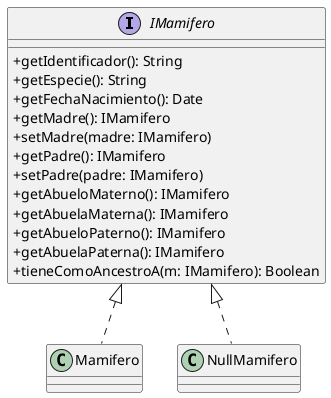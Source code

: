 @startuml class

skinparam classAttributeIconSize 0

interface IMamifero {
+getIdentificador(): String
+getEspecie(): String
+getFechaNacimiento(): Date
+getMadre(): IMamifero
+setMadre(madre: IMamifero)
+getPadre(): IMamifero
+setPadre(padre: IMamifero)
+getAbueloMaterno(): IMamifero
+getAbuelaMaterna(): IMamifero
+getAbueloPaterno(): IMamifero
+getAbuelaPaterna(): IMamifero
+tieneComoAncestroA(m: IMamifero): Boolean
}

class Mamifero implements IMamifero
class NullMamifero implements IMamifero

@enduml
